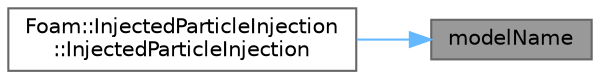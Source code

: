 digraph "modelName"
{
 // LATEX_PDF_SIZE
  bgcolor="transparent";
  edge [fontname=Helvetica,fontsize=10,labelfontname=Helvetica,labelfontsize=10];
  node [fontname=Helvetica,fontsize=10,shape=box,height=0.2,width=0.4];
  rankdir="RL";
  Node1 [id="Node000001",label="modelName",height=0.2,width=0.4,color="gray40", fillcolor="grey60", style="filled", fontcolor="black",tooltip=" "];
  Node1 -> Node2 [id="edge1_Node000001_Node000002",dir="back",color="steelblue1",style="solid",tooltip=" "];
  Node2 [id="Node000002",label="Foam::InjectedParticleInjection\l::InjectedParticleInjection",height=0.2,width=0.4,color="grey40", fillcolor="white", style="filled",URL="$classFoam_1_1InjectedParticleInjection.html#ac59a4bc8b7fd0a32ab116234e4dd73a2",tooltip=" "];
}
